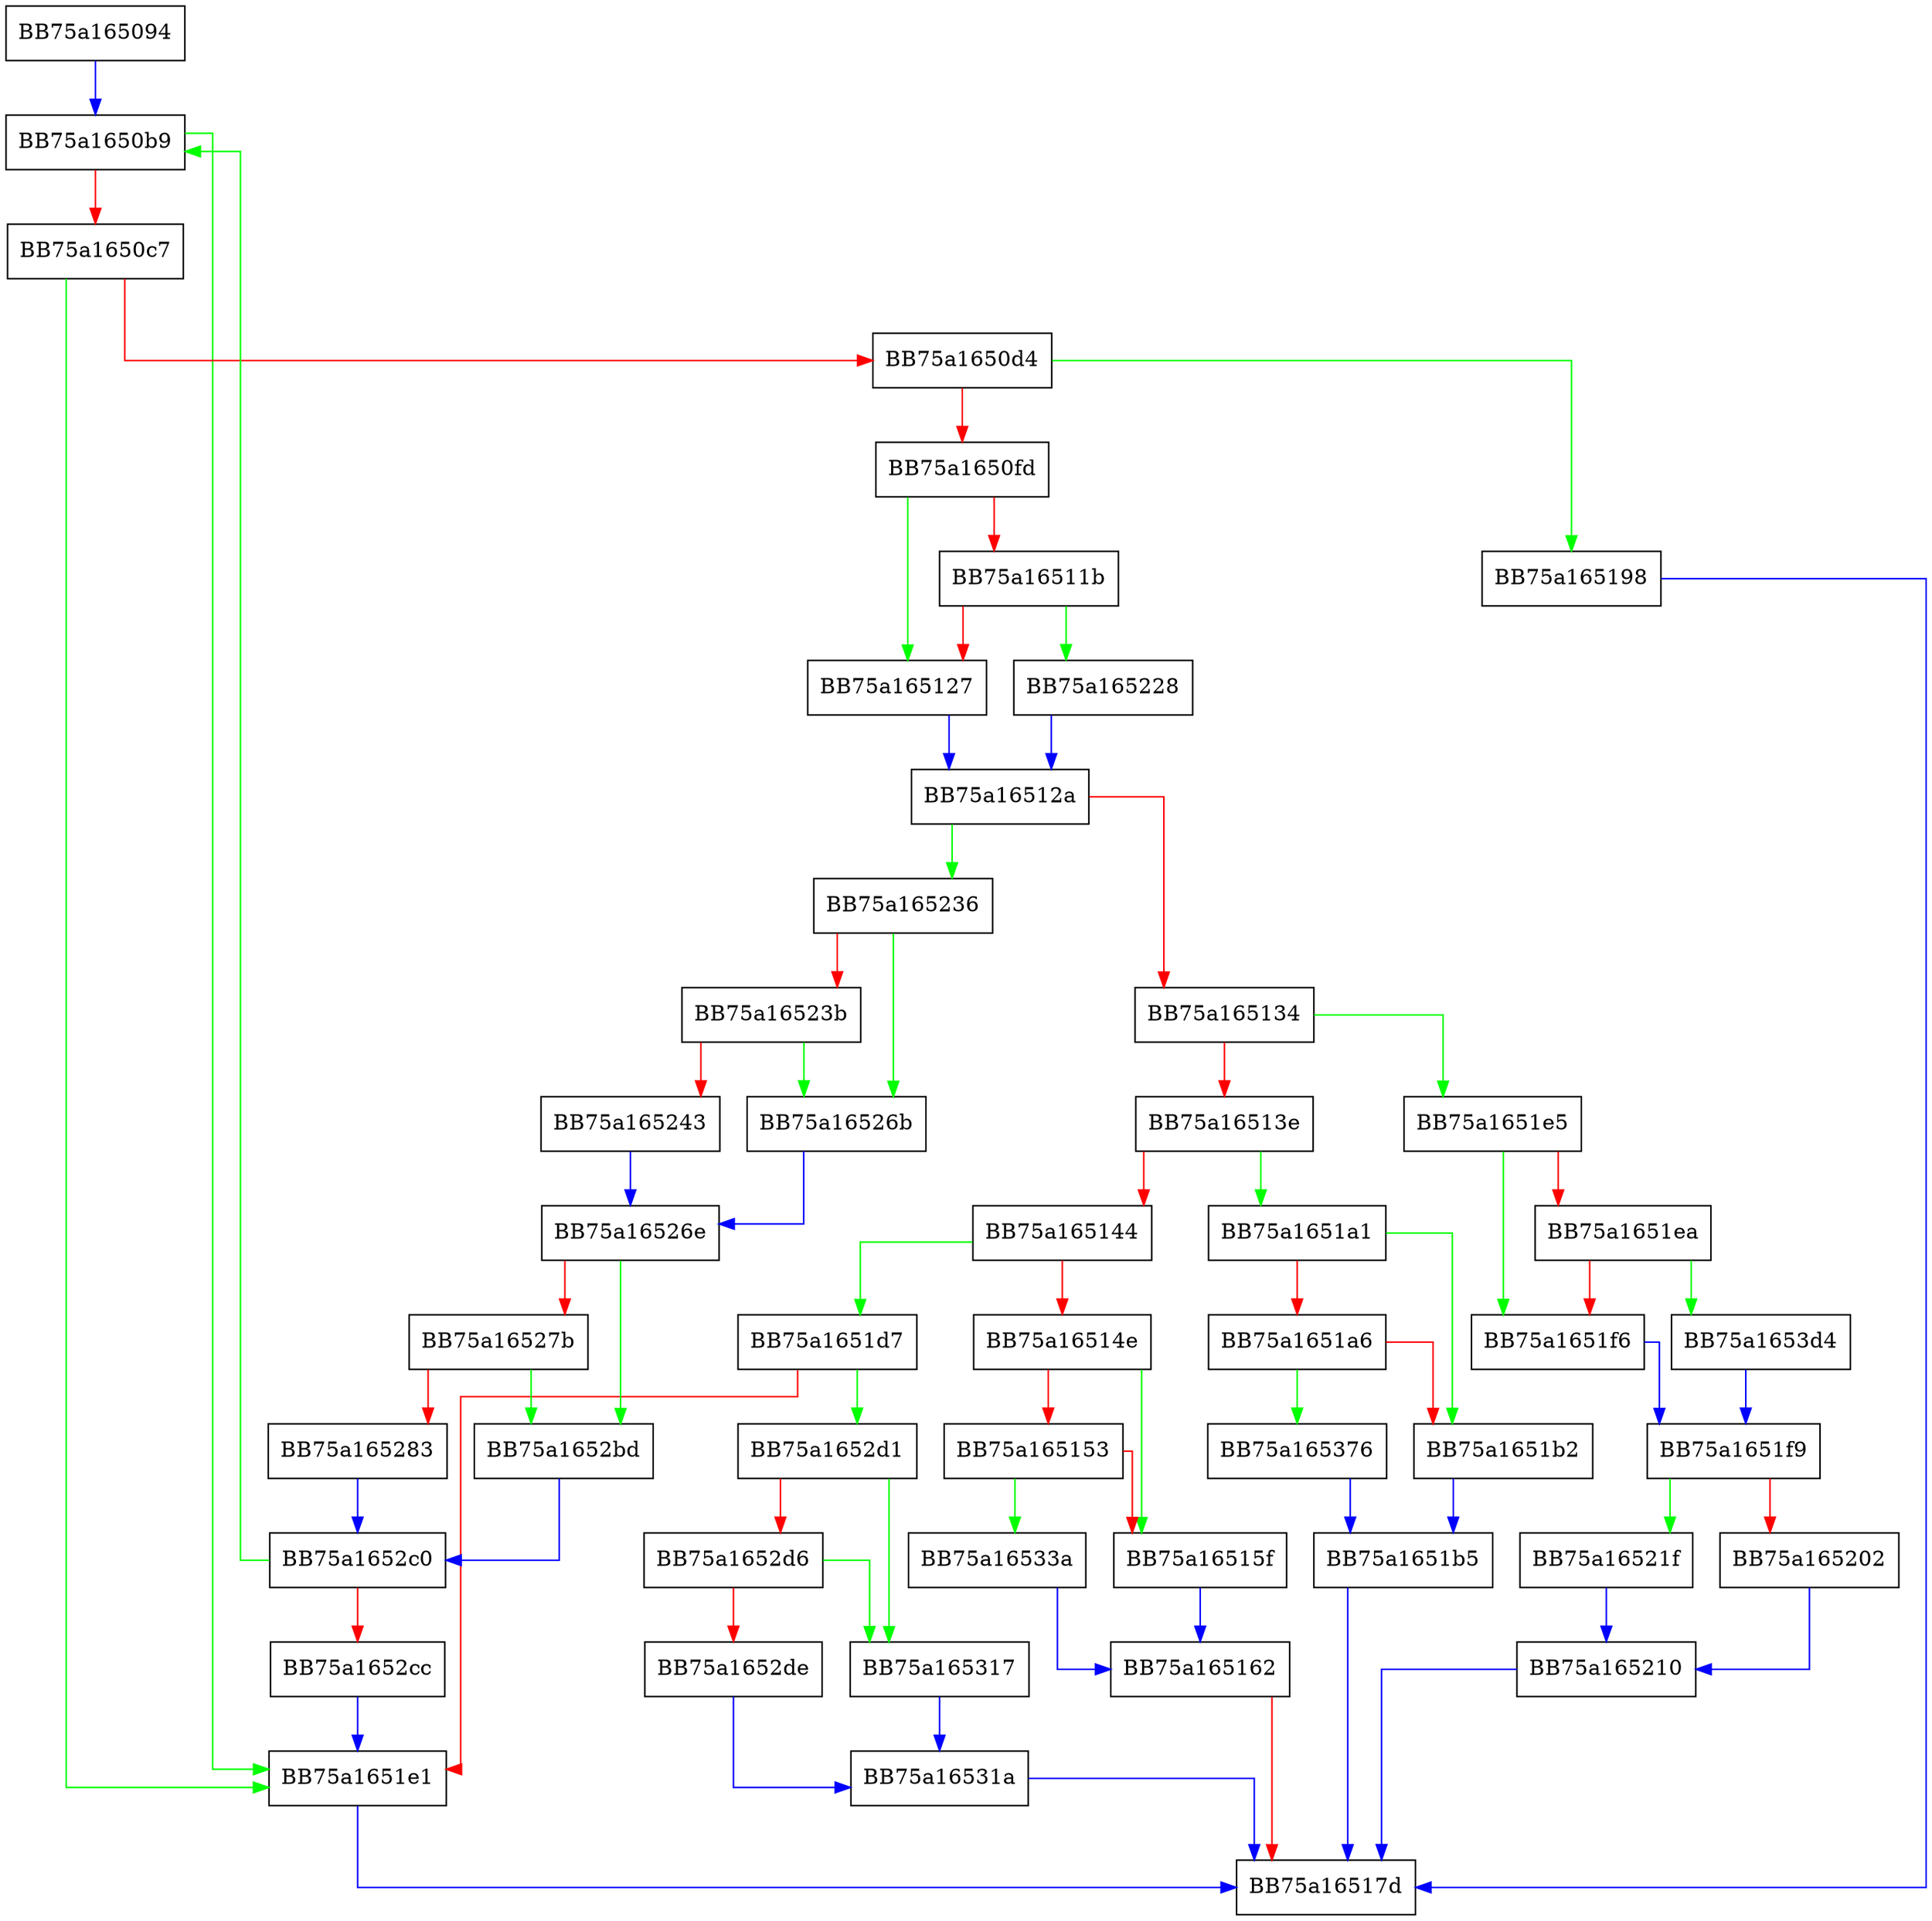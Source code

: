 digraph getobjname {
  node [shape="box"];
  graph [splines=ortho];
  BB75a165094 -> BB75a1650b9 [color="blue"];
  BB75a1650b9 -> BB75a1651e1 [color="green"];
  BB75a1650b9 -> BB75a1650c7 [color="red"];
  BB75a1650c7 -> BB75a1651e1 [color="green"];
  BB75a1650c7 -> BB75a1650d4 [color="red"];
  BB75a1650d4 -> BB75a165198 [color="green"];
  BB75a1650d4 -> BB75a1650fd [color="red"];
  BB75a1650fd -> BB75a165127 [color="green"];
  BB75a1650fd -> BB75a16511b [color="red"];
  BB75a16511b -> BB75a165228 [color="green"];
  BB75a16511b -> BB75a165127 [color="red"];
  BB75a165127 -> BB75a16512a [color="blue"];
  BB75a16512a -> BB75a165236 [color="green"];
  BB75a16512a -> BB75a165134 [color="red"];
  BB75a165134 -> BB75a1651e5 [color="green"];
  BB75a165134 -> BB75a16513e [color="red"];
  BB75a16513e -> BB75a1651a1 [color="green"];
  BB75a16513e -> BB75a165144 [color="red"];
  BB75a165144 -> BB75a1651d7 [color="green"];
  BB75a165144 -> BB75a16514e [color="red"];
  BB75a16514e -> BB75a16515f [color="green"];
  BB75a16514e -> BB75a165153 [color="red"];
  BB75a165153 -> BB75a16533a [color="green"];
  BB75a165153 -> BB75a16515f [color="red"];
  BB75a16515f -> BB75a165162 [color="blue"];
  BB75a165162 -> BB75a16517d [color="red"];
  BB75a165198 -> BB75a16517d [color="blue"];
  BB75a1651a1 -> BB75a1651b2 [color="green"];
  BB75a1651a1 -> BB75a1651a6 [color="red"];
  BB75a1651a6 -> BB75a165376 [color="green"];
  BB75a1651a6 -> BB75a1651b2 [color="red"];
  BB75a1651b2 -> BB75a1651b5 [color="blue"];
  BB75a1651b5 -> BB75a16517d [color="blue"];
  BB75a1651d7 -> BB75a1652d1 [color="green"];
  BB75a1651d7 -> BB75a1651e1 [color="red"];
  BB75a1651e1 -> BB75a16517d [color="blue"];
  BB75a1651e5 -> BB75a1651f6 [color="green"];
  BB75a1651e5 -> BB75a1651ea [color="red"];
  BB75a1651ea -> BB75a1653d4 [color="green"];
  BB75a1651ea -> BB75a1651f6 [color="red"];
  BB75a1651f6 -> BB75a1651f9 [color="blue"];
  BB75a1651f9 -> BB75a16521f [color="green"];
  BB75a1651f9 -> BB75a165202 [color="red"];
  BB75a165202 -> BB75a165210 [color="blue"];
  BB75a165210 -> BB75a16517d [color="blue"];
  BB75a16521f -> BB75a165210 [color="blue"];
  BB75a165228 -> BB75a16512a [color="blue"];
  BB75a165236 -> BB75a16526b [color="green"];
  BB75a165236 -> BB75a16523b [color="red"];
  BB75a16523b -> BB75a16526b [color="green"];
  BB75a16523b -> BB75a165243 [color="red"];
  BB75a165243 -> BB75a16526e [color="blue"];
  BB75a16526b -> BB75a16526e [color="blue"];
  BB75a16526e -> BB75a1652bd [color="green"];
  BB75a16526e -> BB75a16527b [color="red"];
  BB75a16527b -> BB75a1652bd [color="green"];
  BB75a16527b -> BB75a165283 [color="red"];
  BB75a165283 -> BB75a1652c0 [color="blue"];
  BB75a1652bd -> BB75a1652c0 [color="blue"];
  BB75a1652c0 -> BB75a1650b9 [color="green"];
  BB75a1652c0 -> BB75a1652cc [color="red"];
  BB75a1652cc -> BB75a1651e1 [color="blue"];
  BB75a1652d1 -> BB75a165317 [color="green"];
  BB75a1652d1 -> BB75a1652d6 [color="red"];
  BB75a1652d6 -> BB75a165317 [color="green"];
  BB75a1652d6 -> BB75a1652de [color="red"];
  BB75a1652de -> BB75a16531a [color="blue"];
  BB75a165317 -> BB75a16531a [color="blue"];
  BB75a16531a -> BB75a16517d [color="blue"];
  BB75a16533a -> BB75a165162 [color="blue"];
  BB75a165376 -> BB75a1651b5 [color="blue"];
  BB75a1653d4 -> BB75a1651f9 [color="blue"];
}